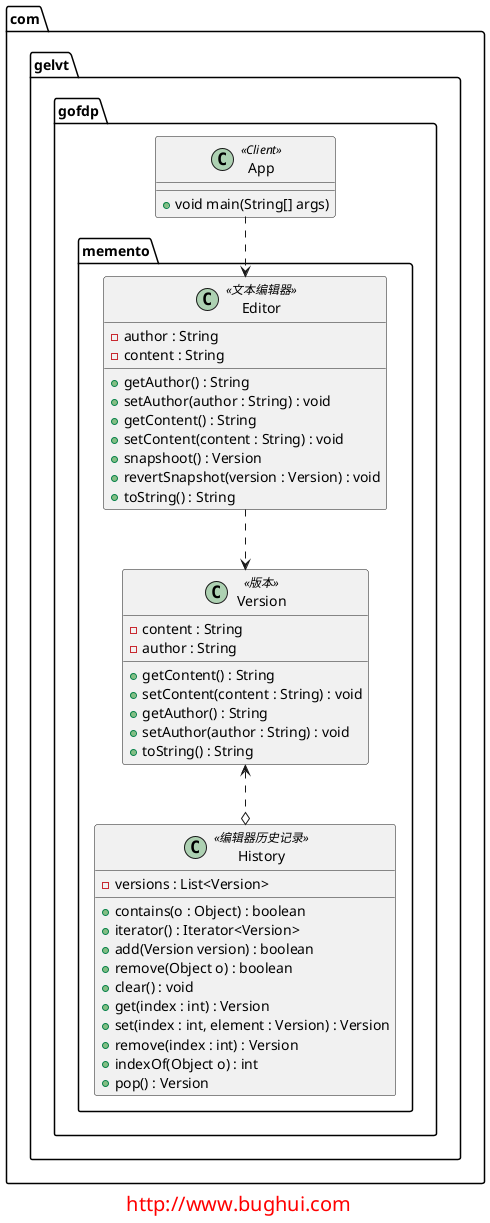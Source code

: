 @startuml

package com.gelvt.gofdp.memento{
    class Version <<版本>>{
        - content : String
        - author : String
        + getContent() : String
        + setContent(content : String) : void
        + getAuthor() : String
        + setAuthor(author : String) : void
        + toString() : String
    }

    class History <<编辑器历史记录>> {
        - versions : List<Version>
        + contains(o : Object) : boolean
        + iterator() : Iterator<Version>
        + add(Version version) : boolean
        + remove(Object o) : boolean
        + clear() : void
        + get(index : int) : Version
        + set(index : int, element : Version) : Version
        + remove(index : int) : Version
        + indexOf(Object o) : int
        + pop() : Version
    }

    class Editor <<文本编辑器>> {
        - author : String
        - content : String
        + getAuthor() : String
        + setAuthor(author : String) : void
        + getContent() : String
        + setContent(content : String) : void
        + snapshoot() : Version
        + revertSnapshot(version : Version) : void
        + toString() : String
    }

    Editor ..> Version
    Version <..o History

}

package com.gelvt.gofdp{
    class App <<Client>>{
        + void main(String[] args)
    }
}

App ..> Editor

footer
<font size="20" color="red">http://www.bughui.com</font>
endfooter

@enduml